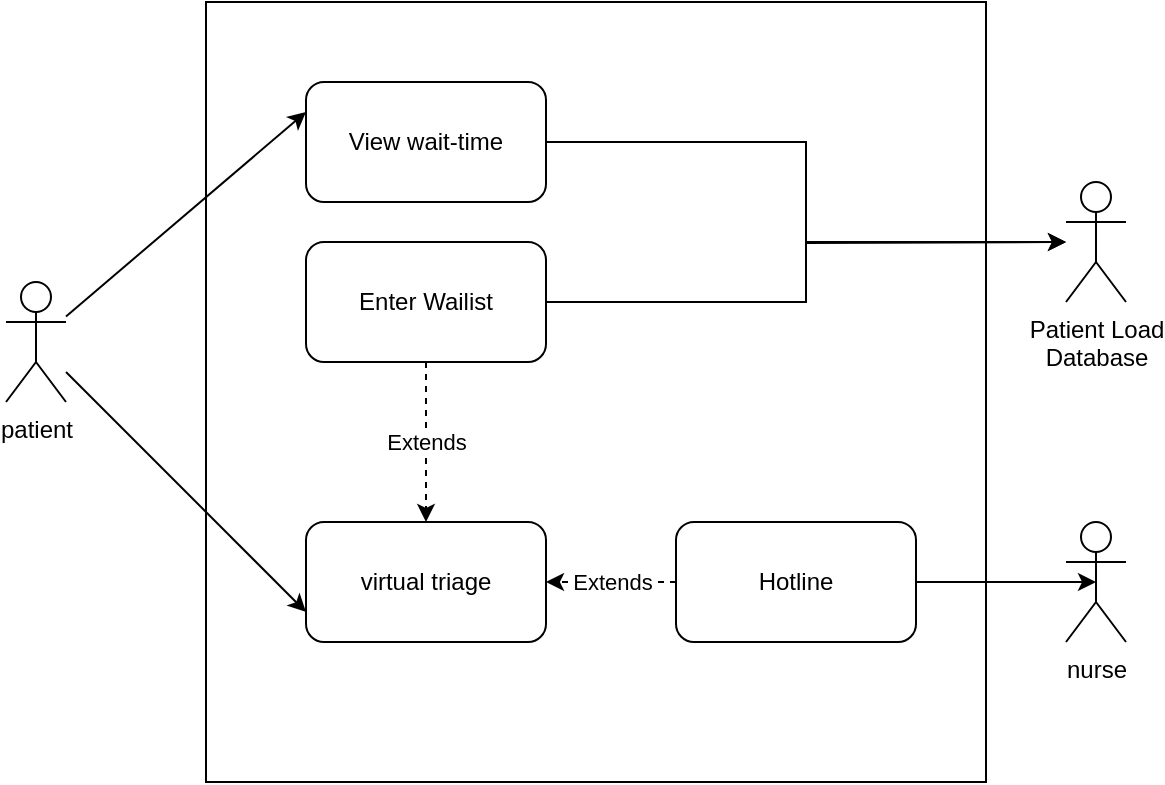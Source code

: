 <mxfile version="21.8.2" type="github">
  <diagram name="Page-1" id="PAodf0Zp3J8fKsHeYicR">
    <mxGraphModel dx="1426" dy="759" grid="1" gridSize="10" guides="1" tooltips="1" connect="1" arrows="1" fold="1" page="1" pageScale="1" pageWidth="850" pageHeight="1100" math="0" shadow="0">
      <root>
        <mxCell id="0" />
        <mxCell id="1" parent="0" />
        <mxCell id="4LjyDfOY2WP0mSKuPUkP-1" value="" style="whiteSpace=wrap;html=1;aspect=fixed;fillColor=none;strokeColor=default;rotation=0;" parent="1" vertex="1">
          <mxGeometry x="150" y="40" width="390" height="390" relative="1" as="geometry">
            <mxPoint x="140" as="offset" />
          </mxGeometry>
        </mxCell>
        <mxCell id="4LjyDfOY2WP0mSKuPUkP-18" style="rounded=0;orthogonalLoop=1;jettySize=auto;html=1;entryX=0;entryY=0.75;entryDx=0;entryDy=0;" parent="1" source="4LjyDfOY2WP0mSKuPUkP-20" target="4LjyDfOY2WP0mSKuPUkP-24" edge="1">
          <mxGeometry relative="1" as="geometry" />
        </mxCell>
        <mxCell id="4LjyDfOY2WP0mSKuPUkP-19" style="rounded=0;orthogonalLoop=1;jettySize=auto;html=1;entryX=0;entryY=0.25;entryDx=0;entryDy=0;" parent="1" source="4LjyDfOY2WP0mSKuPUkP-20" target="4LjyDfOY2WP0mSKuPUkP-23" edge="1">
          <mxGeometry relative="1" as="geometry" />
        </mxCell>
        <mxCell id="4LjyDfOY2WP0mSKuPUkP-20" value="patient&lt;br&gt;" style="shape=umlActor;verticalLabelPosition=bottom;verticalAlign=top;html=1;outlineConnect=0;" parent="1" vertex="1">
          <mxGeometry x="40" y="140" width="30" height="60" as="geometry" />
        </mxCell>
        <mxCell id="4LjyDfOY2WP0mSKuPUkP-22" style="edgeStyle=orthogonalEdgeStyle;rounded=0;orthogonalLoop=1;jettySize=auto;html=1;exitX=1;exitY=0.5;exitDx=0;exitDy=0;" parent="1" source="4LjyDfOY2WP0mSKuPUkP-23" target="4LjyDfOY2WP0mSKuPUkP-32" edge="1">
          <mxGeometry relative="1" as="geometry" />
        </mxCell>
        <mxCell id="4LjyDfOY2WP0mSKuPUkP-23" value="View wait-time" style="rounded=1;whiteSpace=wrap;html=1;" parent="1" vertex="1">
          <mxGeometry x="190" y="40" width="120" height="60" as="geometry" />
        </mxCell>
        <mxCell id="4LjyDfOY2WP0mSKuPUkP-24" value="virtual triage" style="rounded=1;whiteSpace=wrap;html=1;" parent="1" vertex="1">
          <mxGeometry x="190" y="260" width="120" height="60" as="geometry" />
        </mxCell>
        <mxCell id="4LjyDfOY2WP0mSKuPUkP-25" value="nurse&lt;br&gt;" style="shape=umlActor;verticalLabelPosition=bottom;verticalAlign=top;html=1;outlineConnect=0;" parent="1" vertex="1">
          <mxGeometry x="570" y="260" width="30" height="60" as="geometry" />
        </mxCell>
        <mxCell id="4LjyDfOY2WP0mSKuPUkP-26" style="edgeStyle=orthogonalEdgeStyle;rounded=0;orthogonalLoop=1;jettySize=auto;html=1;entryX=0.5;entryY=0.5;entryDx=0;entryDy=0;entryPerimeter=0;" parent="1" source="4LjyDfOY2WP0mSKuPUkP-28" target="4LjyDfOY2WP0mSKuPUkP-25" edge="1">
          <mxGeometry relative="1" as="geometry" />
        </mxCell>
        <mxCell id="4LjyDfOY2WP0mSKuPUkP-27" value="&lt;div&gt;Extends&lt;/div&gt;" style="edgeStyle=orthogonalEdgeStyle;rounded=0;orthogonalLoop=1;jettySize=auto;html=1;entryX=1;entryY=0.5;entryDx=0;entryDy=0;dashed=1;exitX=0;exitY=0.5;exitDx=0;exitDy=0;" parent="1" source="4LjyDfOY2WP0mSKuPUkP-28" target="4LjyDfOY2WP0mSKuPUkP-24" edge="1">
          <mxGeometry relative="1" as="geometry" />
        </mxCell>
        <mxCell id="4LjyDfOY2WP0mSKuPUkP-28" value="Hotline" style="rounded=1;whiteSpace=wrap;html=1;" parent="1" vertex="1">
          <mxGeometry x="375" y="260" width="120" height="60" as="geometry" />
        </mxCell>
        <mxCell id="4LjyDfOY2WP0mSKuPUkP-29" value="&lt;div&gt;Extends&lt;/div&gt;" style="edgeStyle=orthogonalEdgeStyle;rounded=0;orthogonalLoop=1;jettySize=auto;html=1;exitX=0.5;exitY=1;exitDx=0;exitDy=0;dashed=1;" parent="1" source="4LjyDfOY2WP0mSKuPUkP-31" target="4LjyDfOY2WP0mSKuPUkP-24" edge="1">
          <mxGeometry relative="1" as="geometry" />
        </mxCell>
        <mxCell id="4LjyDfOY2WP0mSKuPUkP-30" style="edgeStyle=orthogonalEdgeStyle;rounded=0;orthogonalLoop=1;jettySize=auto;html=1;exitX=1;exitY=0.5;exitDx=0;exitDy=0;" parent="1" source="4LjyDfOY2WP0mSKuPUkP-31" edge="1">
          <mxGeometry relative="1" as="geometry">
            <mxPoint x="570" y="120" as="targetPoint" />
          </mxGeometry>
        </mxCell>
        <mxCell id="4LjyDfOY2WP0mSKuPUkP-31" value="Enter Wailist" style="rounded=1;whiteSpace=wrap;html=1;" parent="1" vertex="1">
          <mxGeometry x="190" y="120" width="120" height="60" as="geometry" />
        </mxCell>
        <mxCell id="4LjyDfOY2WP0mSKuPUkP-32" value="&lt;div&gt;Patient Load&lt;/div&gt;&lt;div&gt;Database&lt;/div&gt;" style="shape=umlActor;verticalLabelPosition=bottom;verticalAlign=top;html=1;outlineConnect=0;" parent="1" vertex="1">
          <mxGeometry x="570" y="90" width="30" height="60" as="geometry" />
        </mxCell>
      </root>
    </mxGraphModel>
  </diagram>
</mxfile>
